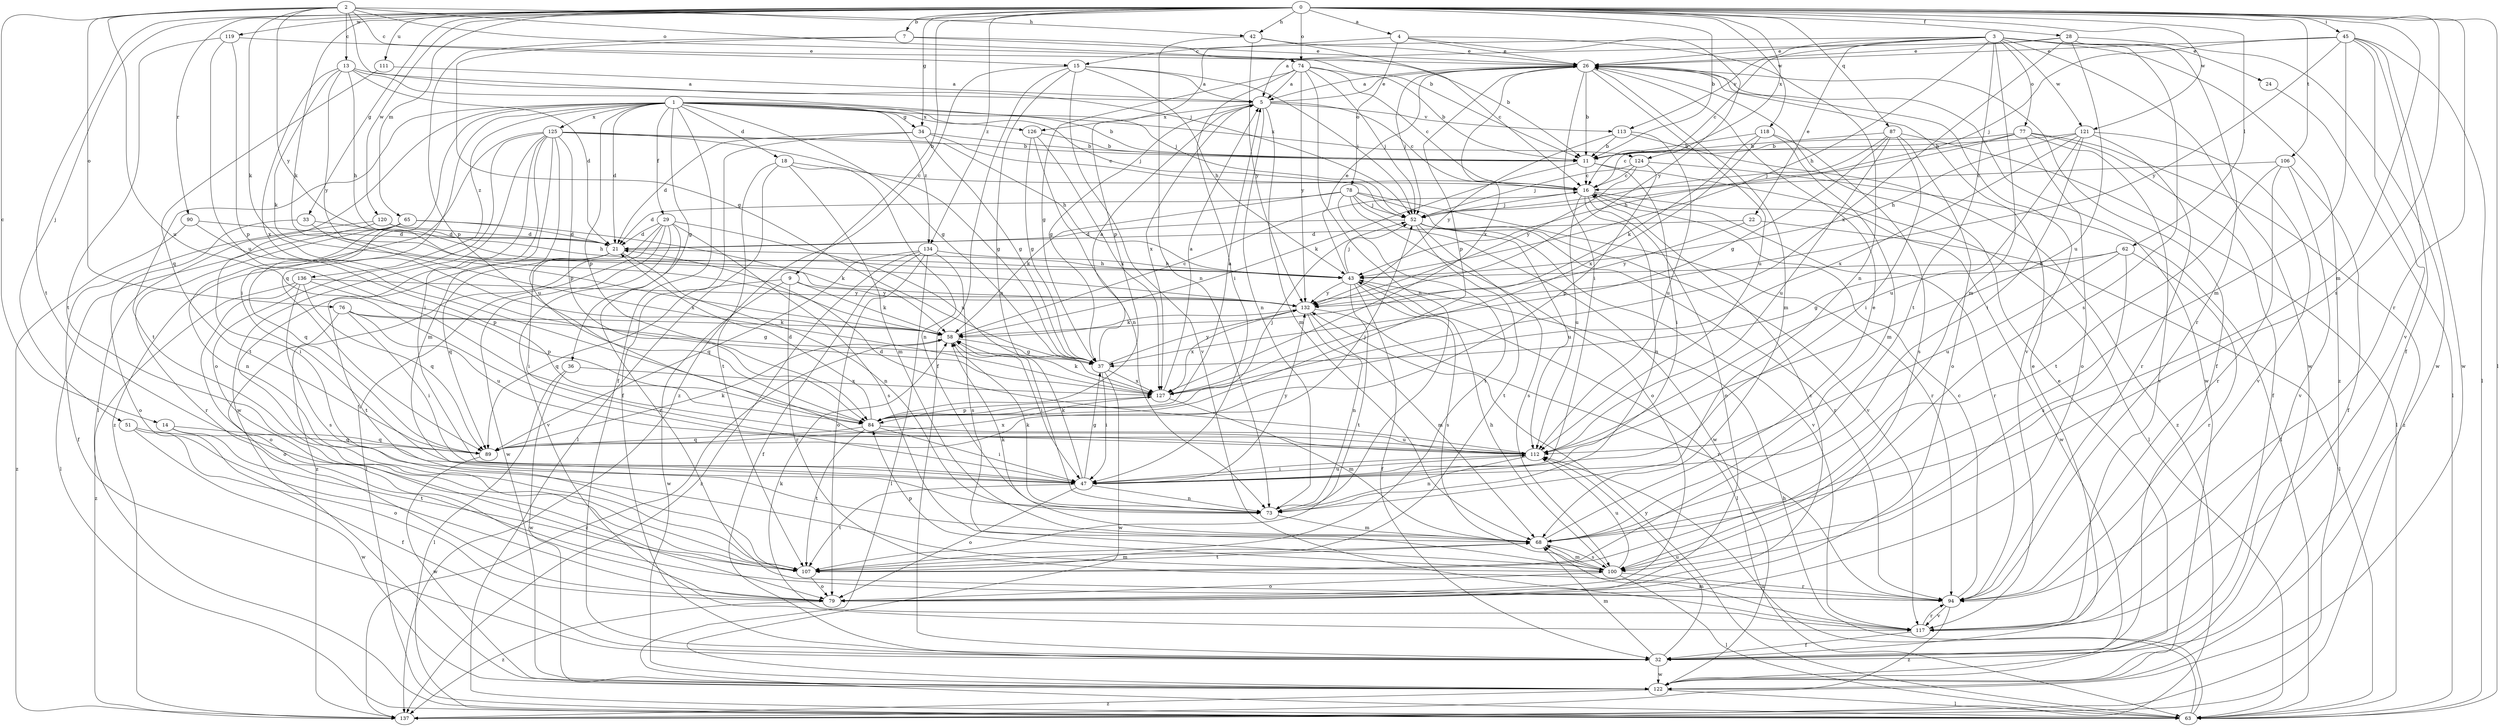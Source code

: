 strict digraph  {
0;
1;
2;
3;
4;
5;
7;
9;
11;
13;
14;
15;
16;
18;
21;
22;
24;
26;
28;
29;
32;
33;
34;
36;
37;
42;
43;
45;
47;
51;
52;
58;
62;
63;
65;
68;
73;
74;
76;
77;
78;
79;
84;
87;
89;
90;
94;
100;
106;
107;
111;
112;
113;
117;
118;
119;
120;
121;
122;
124;
125;
126;
127;
132;
134;
136;
137;
0 -> 4  [label=a];
0 -> 7  [label=b];
0 -> 9  [label=b];
0 -> 11  [label=b];
0 -> 28  [label=f];
0 -> 33  [label=g];
0 -> 34  [label=g];
0 -> 42  [label=h];
0 -> 45  [label=i];
0 -> 51  [label=j];
0 -> 58  [label=k];
0 -> 62  [label=l];
0 -> 63  [label=l];
0 -> 65  [label=m];
0 -> 68  [label=m];
0 -> 74  [label=o];
0 -> 87  [label=q];
0 -> 90  [label=r];
0 -> 94  [label=r];
0 -> 100  [label=s];
0 -> 106  [label=t];
0 -> 107  [label=t];
0 -> 111  [label=u];
0 -> 118  [label=w];
0 -> 119  [label=w];
0 -> 120  [label=w];
0 -> 121  [label=w];
0 -> 124  [label=x];
0 -> 134  [label=z];
1 -> 11  [label=b];
1 -> 18  [label=d];
1 -> 21  [label=d];
1 -> 29  [label=f];
1 -> 32  [label=f];
1 -> 34  [label=g];
1 -> 36  [label=g];
1 -> 37  [label=g];
1 -> 47  [label=i];
1 -> 52  [label=j];
1 -> 63  [label=l];
1 -> 84  [label=p];
1 -> 89  [label=q];
1 -> 107  [label=t];
1 -> 124  [label=x];
1 -> 125  [label=x];
1 -> 126  [label=x];
1 -> 134  [label=z];
1 -> 136  [label=z];
2 -> 11  [label=b];
2 -> 13  [label=c];
2 -> 14  [label=c];
2 -> 15  [label=c];
2 -> 42  [label=h];
2 -> 52  [label=j];
2 -> 58  [label=k];
2 -> 74  [label=o];
2 -> 76  [label=o];
2 -> 112  [label=u];
2 -> 132  [label=y];
3 -> 15  [label=c];
3 -> 16  [label=c];
3 -> 22  [label=e];
3 -> 24  [label=e];
3 -> 26  [label=e];
3 -> 43  [label=h];
3 -> 68  [label=m];
3 -> 77  [label=o];
3 -> 100  [label=s];
3 -> 107  [label=t];
3 -> 113  [label=v];
3 -> 121  [label=w];
3 -> 122  [label=w];
3 -> 137  [label=z];
4 -> 26  [label=e];
4 -> 73  [label=n];
4 -> 78  [label=o];
4 -> 84  [label=p];
4 -> 132  [label=y];
5 -> 16  [label=c];
5 -> 26  [label=e];
5 -> 37  [label=g];
5 -> 68  [label=m];
5 -> 73  [label=n];
5 -> 113  [label=v];
5 -> 126  [label=x];
5 -> 127  [label=x];
7 -> 11  [label=b];
7 -> 26  [label=e];
7 -> 37  [label=g];
7 -> 84  [label=p];
9 -> 58  [label=k];
9 -> 89  [label=q];
9 -> 94  [label=r];
9 -> 122  [label=w];
9 -> 132  [label=y];
11 -> 16  [label=c];
11 -> 47  [label=i];
11 -> 58  [label=k];
11 -> 63  [label=l];
13 -> 5  [label=a];
13 -> 21  [label=d];
13 -> 43  [label=h];
13 -> 52  [label=j];
13 -> 58  [label=k];
13 -> 127  [label=x];
13 -> 132  [label=y];
14 -> 32  [label=f];
14 -> 89  [label=q];
14 -> 107  [label=t];
15 -> 5  [label=a];
15 -> 32  [label=f];
15 -> 43  [label=h];
15 -> 52  [label=j];
15 -> 73  [label=n];
15 -> 117  [label=v];
15 -> 137  [label=z];
16 -> 52  [label=j];
16 -> 73  [label=n];
16 -> 79  [label=o];
16 -> 94  [label=r];
16 -> 112  [label=u];
16 -> 122  [label=w];
18 -> 16  [label=c];
18 -> 63  [label=l];
18 -> 68  [label=m];
18 -> 73  [label=n];
18 -> 107  [label=t];
21 -> 43  [label=h];
21 -> 47  [label=i];
21 -> 73  [label=n];
21 -> 89  [label=q];
21 -> 107  [label=t];
22 -> 21  [label=d];
22 -> 63  [label=l];
22 -> 132  [label=y];
24 -> 63  [label=l];
26 -> 5  [label=a];
26 -> 11  [label=b];
26 -> 32  [label=f];
26 -> 47  [label=i];
26 -> 52  [label=j];
26 -> 68  [label=m];
26 -> 84  [label=p];
26 -> 112  [label=u];
26 -> 117  [label=v];
26 -> 122  [label=w];
26 -> 127  [label=x];
28 -> 5  [label=a];
28 -> 26  [label=e];
28 -> 94  [label=r];
28 -> 112  [label=u];
28 -> 122  [label=w];
28 -> 127  [label=x];
29 -> 21  [label=d];
29 -> 63  [label=l];
29 -> 94  [label=r];
29 -> 100  [label=s];
29 -> 117  [label=v];
29 -> 122  [label=w];
29 -> 127  [label=x];
29 -> 137  [label=z];
32 -> 26  [label=e];
32 -> 68  [label=m];
32 -> 112  [label=u];
32 -> 122  [label=w];
33 -> 21  [label=d];
33 -> 79  [label=o];
33 -> 127  [label=x];
34 -> 11  [label=b];
34 -> 16  [label=c];
34 -> 21  [label=d];
34 -> 32  [label=f];
34 -> 37  [label=g];
36 -> 63  [label=l];
36 -> 122  [label=w];
36 -> 127  [label=x];
37 -> 5  [label=a];
37 -> 47  [label=i];
37 -> 122  [label=w];
37 -> 127  [label=x];
37 -> 132  [label=y];
42 -> 16  [label=c];
42 -> 26  [label=e];
42 -> 73  [label=n];
42 -> 132  [label=y];
43 -> 26  [label=e];
43 -> 32  [label=f];
43 -> 52  [label=j];
43 -> 63  [label=l];
43 -> 100  [label=s];
43 -> 107  [label=t];
43 -> 132  [label=y];
45 -> 26  [label=e];
45 -> 32  [label=f];
45 -> 52  [label=j];
45 -> 63  [label=l];
45 -> 68  [label=m];
45 -> 117  [label=v];
45 -> 122  [label=w];
45 -> 132  [label=y];
47 -> 37  [label=g];
47 -> 58  [label=k];
47 -> 73  [label=n];
47 -> 79  [label=o];
47 -> 107  [label=t];
47 -> 112  [label=u];
47 -> 132  [label=y];
51 -> 79  [label=o];
51 -> 89  [label=q];
51 -> 122  [label=w];
52 -> 21  [label=d];
52 -> 94  [label=r];
52 -> 100  [label=s];
52 -> 107  [label=t];
52 -> 112  [label=u];
52 -> 117  [label=v];
58 -> 16  [label=c];
58 -> 37  [label=g];
58 -> 47  [label=i];
58 -> 137  [label=z];
62 -> 37  [label=g];
62 -> 43  [label=h];
62 -> 94  [label=r];
62 -> 100  [label=s];
62 -> 112  [label=u];
63 -> 43  [label=h];
63 -> 112  [label=u];
63 -> 132  [label=y];
65 -> 21  [label=d];
65 -> 58  [label=k];
65 -> 63  [label=l];
65 -> 73  [label=n];
65 -> 89  [label=q];
65 -> 94  [label=r];
68 -> 26  [label=e];
68 -> 58  [label=k];
68 -> 100  [label=s];
68 -> 107  [label=t];
73 -> 58  [label=k];
73 -> 68  [label=m];
74 -> 5  [label=a];
74 -> 11  [label=b];
74 -> 16  [label=c];
74 -> 37  [label=g];
74 -> 47  [label=i];
74 -> 52  [label=j];
74 -> 73  [label=n];
74 -> 132  [label=y];
76 -> 37  [label=g];
76 -> 47  [label=i];
76 -> 58  [label=k];
76 -> 79  [label=o];
76 -> 112  [label=u];
77 -> 11  [label=b];
77 -> 16  [label=c];
77 -> 32  [label=f];
77 -> 43  [label=h];
77 -> 79  [label=o];
77 -> 117  [label=v];
77 -> 137  [label=z];
78 -> 21  [label=d];
78 -> 52  [label=j];
78 -> 58  [label=k];
78 -> 79  [label=o];
78 -> 94  [label=r];
78 -> 107  [label=t];
78 -> 117  [label=v];
78 -> 122  [label=w];
79 -> 16  [label=c];
79 -> 137  [label=z];
84 -> 5  [label=a];
84 -> 21  [label=d];
84 -> 47  [label=i];
84 -> 52  [label=j];
84 -> 89  [label=q];
84 -> 107  [label=t];
84 -> 112  [label=u];
87 -> 11  [label=b];
87 -> 37  [label=g];
87 -> 47  [label=i];
87 -> 52  [label=j];
87 -> 63  [label=l];
87 -> 79  [label=o];
87 -> 112  [label=u];
89 -> 52  [label=j];
89 -> 58  [label=k];
89 -> 122  [label=w];
89 -> 127  [label=x];
90 -> 21  [label=d];
90 -> 84  [label=p];
90 -> 137  [label=z];
94 -> 16  [label=c];
94 -> 117  [label=v];
94 -> 137  [label=z];
100 -> 43  [label=h];
100 -> 63  [label=l];
100 -> 68  [label=m];
100 -> 79  [label=o];
100 -> 84  [label=p];
100 -> 94  [label=r];
100 -> 112  [label=u];
106 -> 16  [label=c];
106 -> 32  [label=f];
106 -> 94  [label=r];
106 -> 107  [label=t];
106 -> 117  [label=v];
107 -> 68  [label=m];
107 -> 79  [label=o];
111 -> 5  [label=a];
111 -> 89  [label=q];
112 -> 21  [label=d];
112 -> 47  [label=i];
112 -> 73  [label=n];
113 -> 11  [label=b];
113 -> 112  [label=u];
113 -> 132  [label=y];
113 -> 137  [label=z];
117 -> 32  [label=f];
117 -> 58  [label=k];
117 -> 68  [label=m];
117 -> 94  [label=r];
118 -> 11  [label=b];
118 -> 58  [label=k];
118 -> 68  [label=m];
118 -> 100  [label=s];
118 -> 127  [label=x];
119 -> 26  [label=e];
119 -> 84  [label=p];
119 -> 107  [label=t];
119 -> 112  [label=u];
120 -> 21  [label=d];
120 -> 32  [label=f];
120 -> 43  [label=h];
120 -> 47  [label=i];
121 -> 11  [label=b];
121 -> 43  [label=h];
121 -> 47  [label=i];
121 -> 94  [label=r];
121 -> 112  [label=u];
121 -> 117  [label=v];
121 -> 127  [label=x];
122 -> 26  [label=e];
122 -> 63  [label=l];
122 -> 137  [label=z];
124 -> 16  [label=c];
124 -> 52  [label=j];
124 -> 63  [label=l];
124 -> 84  [label=p];
124 -> 132  [label=y];
125 -> 11  [label=b];
125 -> 37  [label=g];
125 -> 43  [label=h];
125 -> 47  [label=i];
125 -> 68  [label=m];
125 -> 79  [label=o];
125 -> 84  [label=p];
125 -> 107  [label=t];
125 -> 112  [label=u];
125 -> 122  [label=w];
125 -> 137  [label=z];
126 -> 11  [label=b];
126 -> 37  [label=g];
126 -> 73  [label=n];
126 -> 127  [label=x];
127 -> 5  [label=a];
127 -> 58  [label=k];
127 -> 68  [label=m];
127 -> 84  [label=p];
132 -> 58  [label=k];
132 -> 68  [label=m];
132 -> 73  [label=n];
132 -> 94  [label=r];
132 -> 127  [label=x];
134 -> 32  [label=f];
134 -> 43  [label=h];
134 -> 63  [label=l];
134 -> 79  [label=o];
134 -> 89  [label=q];
134 -> 100  [label=s];
134 -> 137  [label=z];
136 -> 79  [label=o];
136 -> 84  [label=p];
136 -> 89  [label=q];
136 -> 100  [label=s];
136 -> 132  [label=y];
136 -> 137  [label=z];
}
